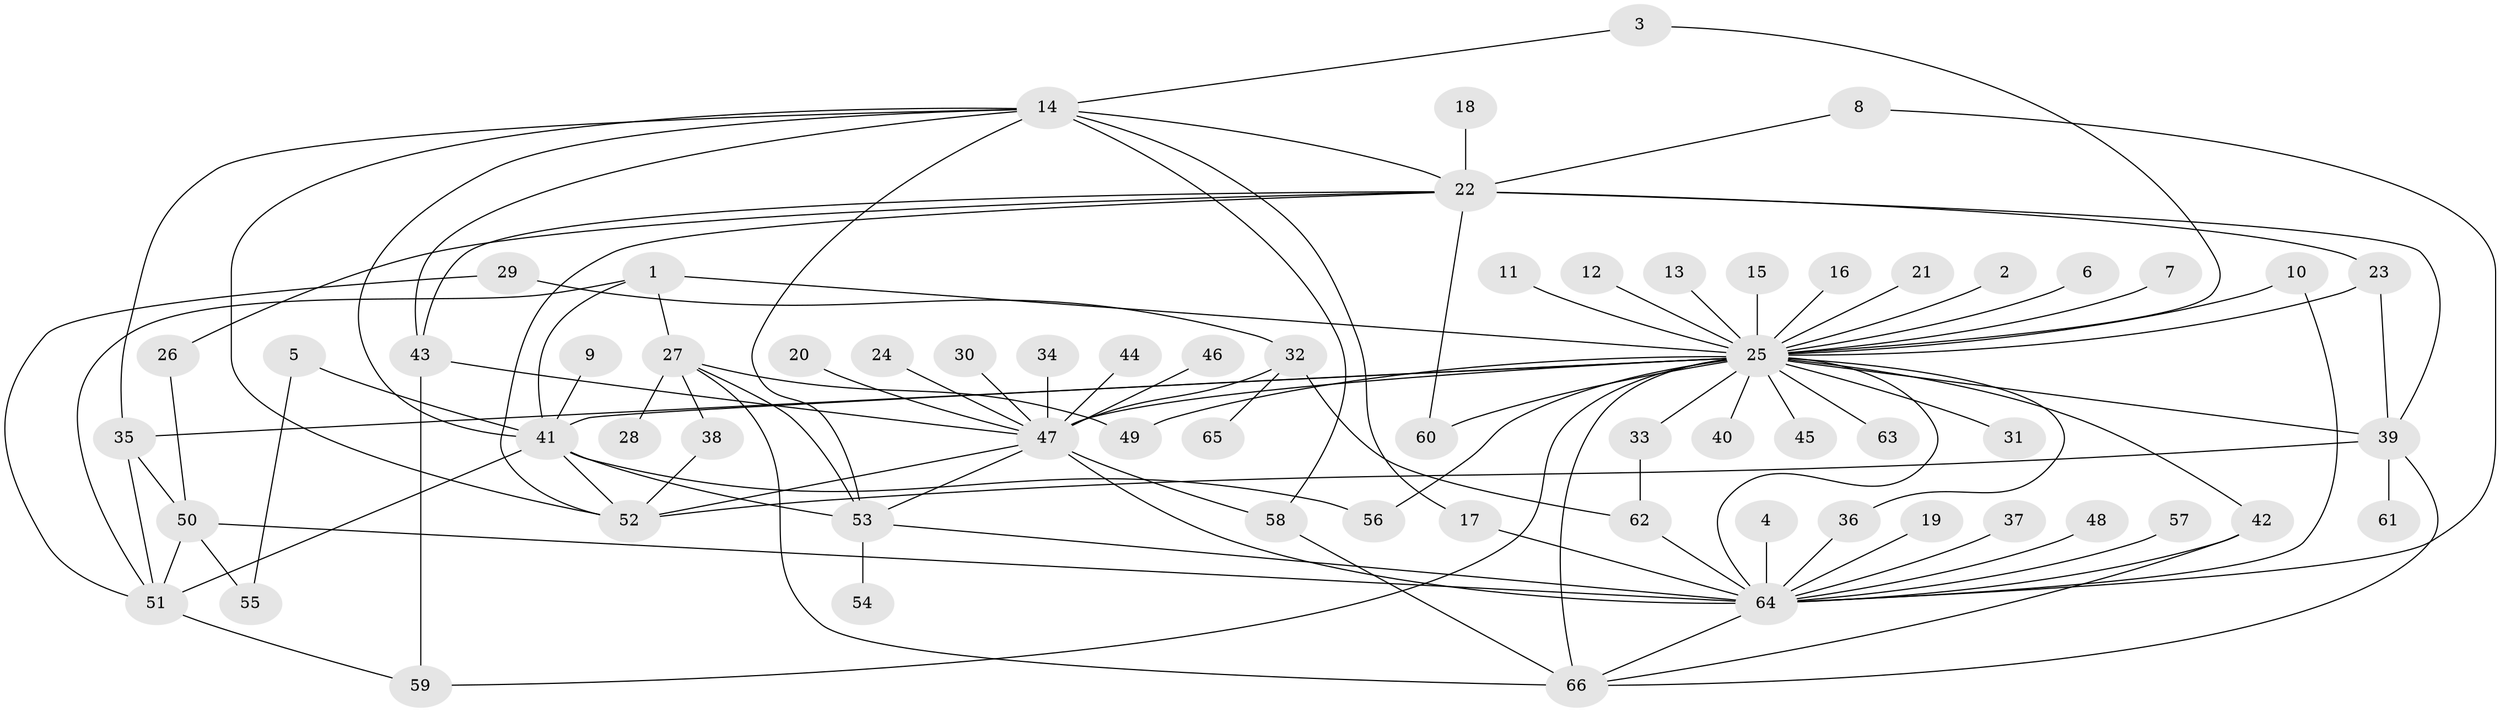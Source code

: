 // original degree distribution, {19: 0.007633587786259542, 34: 0.007633587786259542, 2: 0.26717557251908397, 3: 0.09923664122137404, 16: 0.007633587786259542, 4: 0.0916030534351145, 7: 0.015267175572519083, 1: 0.44274809160305345, 11: 0.015267175572519083, 8: 0.015267175572519083, 5: 0.030534351145038167}
// Generated by graph-tools (version 1.1) at 2025/36/03/04/25 23:36:56]
// undirected, 66 vertices, 108 edges
graph export_dot {
  node [color=gray90,style=filled];
  1;
  2;
  3;
  4;
  5;
  6;
  7;
  8;
  9;
  10;
  11;
  12;
  13;
  14;
  15;
  16;
  17;
  18;
  19;
  20;
  21;
  22;
  23;
  24;
  25;
  26;
  27;
  28;
  29;
  30;
  31;
  32;
  33;
  34;
  35;
  36;
  37;
  38;
  39;
  40;
  41;
  42;
  43;
  44;
  45;
  46;
  47;
  48;
  49;
  50;
  51;
  52;
  53;
  54;
  55;
  56;
  57;
  58;
  59;
  60;
  61;
  62;
  63;
  64;
  65;
  66;
  1 -- 25 [weight=1.0];
  1 -- 27 [weight=1.0];
  1 -- 41 [weight=1.0];
  1 -- 51 [weight=1.0];
  2 -- 25 [weight=1.0];
  3 -- 14 [weight=1.0];
  3 -- 25 [weight=1.0];
  4 -- 64 [weight=1.0];
  5 -- 41 [weight=1.0];
  5 -- 55 [weight=1.0];
  6 -- 25 [weight=1.0];
  7 -- 25 [weight=1.0];
  8 -- 22 [weight=1.0];
  8 -- 64 [weight=1.0];
  9 -- 41 [weight=1.0];
  10 -- 25 [weight=1.0];
  10 -- 64 [weight=1.0];
  11 -- 25 [weight=1.0];
  12 -- 25 [weight=1.0];
  13 -- 25 [weight=1.0];
  14 -- 17 [weight=1.0];
  14 -- 22 [weight=2.0];
  14 -- 35 [weight=1.0];
  14 -- 41 [weight=1.0];
  14 -- 43 [weight=1.0];
  14 -- 52 [weight=1.0];
  14 -- 53 [weight=1.0];
  14 -- 58 [weight=1.0];
  15 -- 25 [weight=1.0];
  16 -- 25 [weight=1.0];
  17 -- 64 [weight=2.0];
  18 -- 22 [weight=1.0];
  19 -- 64 [weight=1.0];
  20 -- 47 [weight=1.0];
  21 -- 25 [weight=1.0];
  22 -- 23 [weight=1.0];
  22 -- 26 [weight=1.0];
  22 -- 39 [weight=1.0];
  22 -- 43 [weight=1.0];
  22 -- 52 [weight=1.0];
  22 -- 60 [weight=1.0];
  23 -- 25 [weight=1.0];
  23 -- 39 [weight=1.0];
  24 -- 47 [weight=1.0];
  25 -- 31 [weight=1.0];
  25 -- 33 [weight=1.0];
  25 -- 35 [weight=1.0];
  25 -- 36 [weight=1.0];
  25 -- 39 [weight=1.0];
  25 -- 40 [weight=1.0];
  25 -- 41 [weight=1.0];
  25 -- 42 [weight=1.0];
  25 -- 45 [weight=1.0];
  25 -- 47 [weight=1.0];
  25 -- 49 [weight=1.0];
  25 -- 56 [weight=1.0];
  25 -- 59 [weight=1.0];
  25 -- 60 [weight=1.0];
  25 -- 63 [weight=1.0];
  25 -- 64 [weight=1.0];
  25 -- 66 [weight=2.0];
  26 -- 50 [weight=1.0];
  27 -- 28 [weight=1.0];
  27 -- 38 [weight=1.0];
  27 -- 49 [weight=1.0];
  27 -- 53 [weight=1.0];
  27 -- 66 [weight=1.0];
  29 -- 32 [weight=1.0];
  29 -- 51 [weight=1.0];
  30 -- 47 [weight=1.0];
  32 -- 47 [weight=2.0];
  32 -- 62 [weight=1.0];
  32 -- 65 [weight=1.0];
  33 -- 62 [weight=1.0];
  34 -- 47 [weight=1.0];
  35 -- 50 [weight=1.0];
  35 -- 51 [weight=1.0];
  36 -- 64 [weight=1.0];
  37 -- 64 [weight=1.0];
  38 -- 52 [weight=1.0];
  39 -- 52 [weight=1.0];
  39 -- 61 [weight=1.0];
  39 -- 66 [weight=1.0];
  41 -- 51 [weight=1.0];
  41 -- 52 [weight=1.0];
  41 -- 53 [weight=1.0];
  41 -- 56 [weight=1.0];
  42 -- 64 [weight=1.0];
  42 -- 66 [weight=1.0];
  43 -- 47 [weight=1.0];
  43 -- 59 [weight=1.0];
  44 -- 47 [weight=1.0];
  46 -- 47 [weight=1.0];
  47 -- 52 [weight=1.0];
  47 -- 53 [weight=1.0];
  47 -- 58 [weight=1.0];
  47 -- 64 [weight=1.0];
  48 -- 64 [weight=1.0];
  50 -- 51 [weight=1.0];
  50 -- 55 [weight=1.0];
  50 -- 64 [weight=1.0];
  51 -- 59 [weight=1.0];
  53 -- 54 [weight=1.0];
  53 -- 64 [weight=1.0];
  57 -- 64 [weight=1.0];
  58 -- 66 [weight=1.0];
  62 -- 64 [weight=1.0];
  64 -- 66 [weight=1.0];
}
